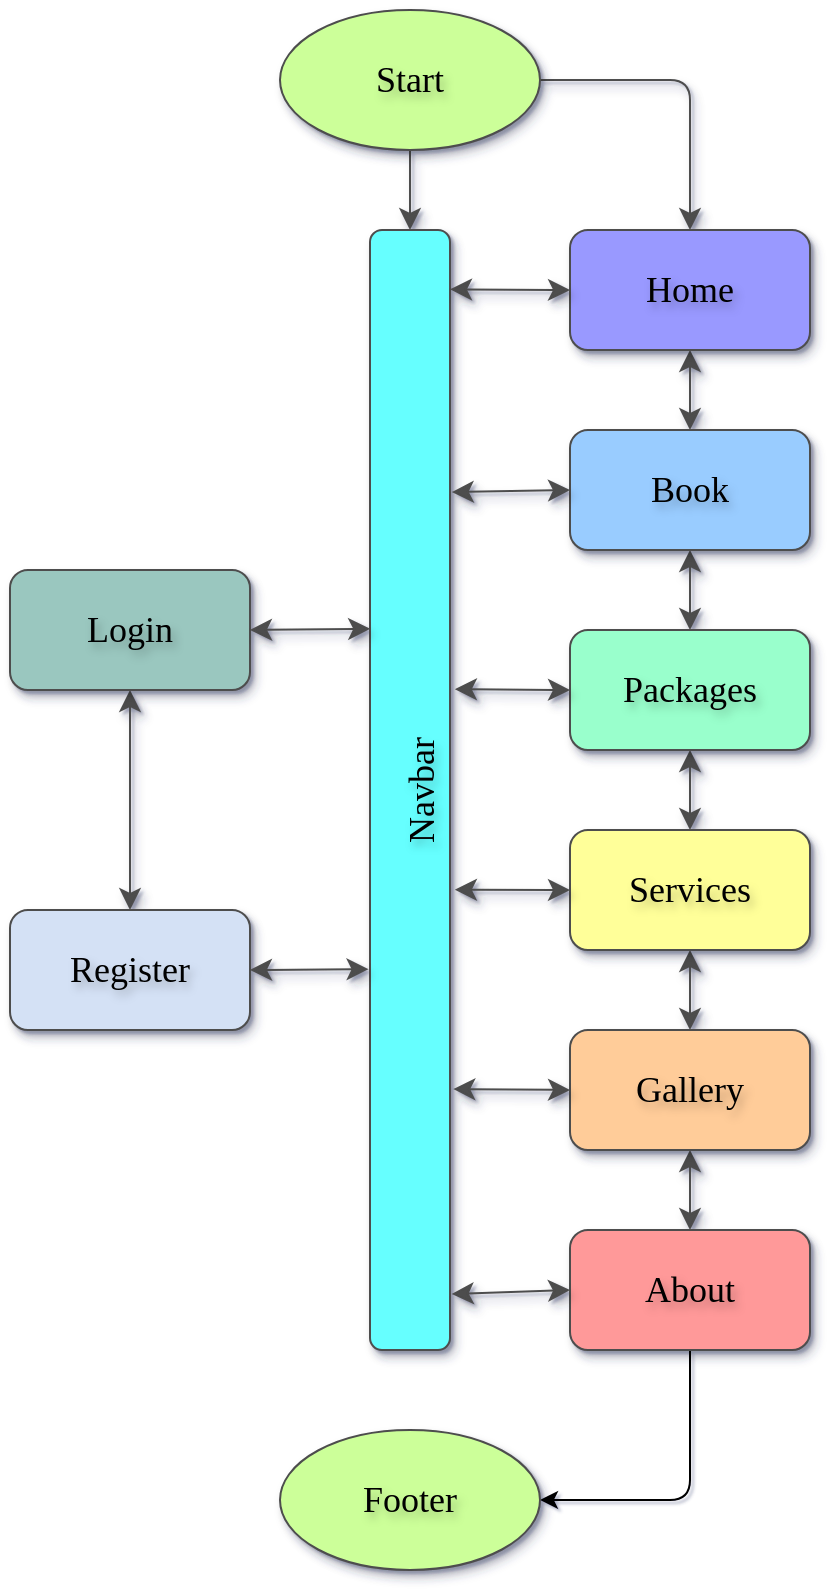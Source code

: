 <mxfile version="24.8.4">
  <diagram name="Page-1" id="74e2e168-ea6b-b213-b513-2b3c1d86103e">
    <mxGraphModel dx="814" dy="916" grid="1" gridSize="10" guides="1" tooltips="1" connect="1" arrows="1" fold="1" page="1" pageScale="1" pageWidth="1169" pageHeight="827" background="none" math="0" shadow="1">
      <root>
        <mxCell id="0" />
        <mxCell id="1" parent="0" />
        <mxCell id="W9qh9YOXSkUgp7v1llih-50" style="edgeStyle=orthogonalEdgeStyle;rounded=1;orthogonalLoop=1;jettySize=auto;html=1;exitX=1;exitY=0.5;exitDx=0;exitDy=0;entryX=0.5;entryY=0;entryDx=0;entryDy=0;fontSize=18;startSize=8;endSize=8;labelBackgroundColor=none;strokeColor=#4D4D4D;fontColor=#000000;shadow=1;fontFamily=Verdana;labelBorderColor=none;textShadow=1;fontStyle=0;horizontal=1;" edge="1" parent="1" source="W9qh9YOXSkUgp7v1llih-42" target="W9qh9YOXSkUgp7v1llih-43">
          <mxGeometry relative="1" as="geometry" />
        </mxCell>
        <mxCell id="W9qh9YOXSkUgp7v1llih-67" style="edgeStyle=none;curved=1;rounded=1;orthogonalLoop=1;jettySize=auto;html=1;exitX=0.5;exitY=1;exitDx=0;exitDy=0;entryX=0.5;entryY=0;entryDx=0;entryDy=0;fontSize=18;startSize=8;endSize=8;labelBackgroundColor=none;strokeColor=#4D4D4D;fontColor=#000000;shadow=1;fontFamily=Verdana;labelBorderColor=none;textShadow=1;fontStyle=0;horizontal=1;" edge="1" parent="1" source="W9qh9YOXSkUgp7v1llih-42" target="W9qh9YOXSkUgp7v1llih-55">
          <mxGeometry relative="1" as="geometry" />
        </mxCell>
        <mxCell id="W9qh9YOXSkUgp7v1llih-42" value="Start" style="ellipse;html=1;labelBackgroundColor=none;fillColor=#CCFF99;strokeColor=#4D4D4D;fontColor=#000000;rounded=1;shadow=1;fontFamily=Verdana;fontSize=18;labelBorderColor=none;textShadow=1;whiteSpace=wrap;fontStyle=0;horizontal=1;labelPosition=center;verticalLabelPosition=middle;align=center;verticalAlign=middle;" vertex="1" parent="1">
          <mxGeometry x="275" y="10" width="130" height="70" as="geometry" />
        </mxCell>
        <mxCell id="W9qh9YOXSkUgp7v1llih-47" style="edgeStyle=none;curved=1;rounded=1;orthogonalLoop=1;jettySize=auto;html=1;exitX=0.5;exitY=1;exitDx=0;exitDy=0;entryX=0.5;entryY=0;entryDx=0;entryDy=0;fontSize=18;startSize=8;endSize=8;startArrow=classic;startFill=1;labelBackgroundColor=none;strokeColor=#4D4D4D;fontColor=#000000;shadow=1;fontFamily=Verdana;labelBorderColor=none;textShadow=1;fontStyle=0;horizontal=1;" edge="1" parent="1" source="W9qh9YOXSkUgp7v1llih-43" target="W9qh9YOXSkUgp7v1llih-44">
          <mxGeometry relative="1" as="geometry" />
        </mxCell>
        <mxCell id="W9qh9YOXSkUgp7v1llih-43" value="Home" style="rounded=1;html=1;labelBackgroundColor=none;fillColor=#9999FF;strokeColor=#4D4D4D;fontColor=#000000;shadow=1;fontFamily=Verdana;fontSize=18;labelBorderColor=none;textShadow=1;whiteSpace=wrap;fontStyle=0;horizontal=1;" vertex="1" parent="1">
          <mxGeometry x="420" y="120" width="120" height="60" as="geometry" />
        </mxCell>
        <mxCell id="W9qh9YOXSkUgp7v1llih-46" value="" style="edgeStyle=none;curved=1;rounded=1;orthogonalLoop=1;jettySize=auto;html=1;fontSize=18;startSize=8;endSize=8;startArrow=classic;startFill=1;labelBackgroundColor=none;strokeColor=#4D4D4D;fontColor=#000000;shadow=1;fontFamily=Verdana;labelBorderColor=none;textShadow=1;fontStyle=0;horizontal=1;" edge="1" parent="1" source="W9qh9YOXSkUgp7v1llih-44" target="W9qh9YOXSkUgp7v1llih-45">
          <mxGeometry relative="1" as="geometry" />
        </mxCell>
        <mxCell id="W9qh9YOXSkUgp7v1llih-44" value="Book" style="rounded=1;html=1;labelBackgroundColor=none;fillColor=#99CCFF;strokeColor=#4D4D4D;fontColor=#000000;shadow=1;fontFamily=Verdana;fontSize=18;labelBorderColor=none;textShadow=1;whiteSpace=wrap;fontStyle=0;horizontal=1;" vertex="1" parent="1">
          <mxGeometry x="420" y="220" width="120" height="60" as="geometry" />
        </mxCell>
        <mxCell id="W9qh9YOXSkUgp7v1llih-49" value="" style="edgeStyle=none;curved=1;rounded=1;orthogonalLoop=1;jettySize=auto;html=1;fontSize=18;startSize=8;endSize=8;startArrow=classic;startFill=1;labelBackgroundColor=none;strokeColor=#4D4D4D;fontColor=#000000;shadow=1;fontFamily=Verdana;labelBorderColor=none;textShadow=1;fontStyle=0;horizontal=1;" edge="1" parent="1" source="W9qh9YOXSkUgp7v1llih-45" target="W9qh9YOXSkUgp7v1llih-48">
          <mxGeometry relative="1" as="geometry" />
        </mxCell>
        <mxCell id="W9qh9YOXSkUgp7v1llih-45" value="Packages" style="html=1;rounded=1;labelBackgroundColor=none;fillColor=#99FFCC;strokeColor=#4D4D4D;fontColor=#000000;shadow=1;fontFamily=Verdana;fontSize=18;labelBorderColor=none;textShadow=1;whiteSpace=wrap;fontStyle=0;horizontal=1;" vertex="1" parent="1">
          <mxGeometry x="420" y="320" width="120" height="60" as="geometry" />
        </mxCell>
        <mxCell id="W9qh9YOXSkUgp7v1llih-52" value="" style="edgeStyle=none;curved=1;rounded=1;orthogonalLoop=1;jettySize=auto;html=1;fontSize=18;startSize=8;endSize=8;startArrow=classic;startFill=1;labelBackgroundColor=none;strokeColor=#4D4D4D;fontColor=#000000;shadow=1;fontFamily=Verdana;labelBorderColor=none;textShadow=1;fontStyle=0;horizontal=1;" edge="1" parent="1" source="W9qh9YOXSkUgp7v1llih-48" target="W9qh9YOXSkUgp7v1llih-51">
          <mxGeometry relative="1" as="geometry" />
        </mxCell>
        <mxCell id="W9qh9YOXSkUgp7v1llih-48" value="Services" style="html=1;rounded=1;labelBackgroundColor=none;fillColor=#FFFF99;strokeColor=#4D4D4D;fontColor=#000000;shadow=1;fontFamily=Verdana;fontSize=18;labelBorderColor=none;textShadow=1;whiteSpace=wrap;fontStyle=0;horizontal=1;" vertex="1" parent="1">
          <mxGeometry x="420" y="420" width="120" height="60" as="geometry" />
        </mxCell>
        <mxCell id="W9qh9YOXSkUgp7v1llih-54" value="" style="edgeStyle=none;curved=1;rounded=1;orthogonalLoop=1;jettySize=auto;html=1;fontSize=18;startSize=8;endSize=8;startArrow=classic;startFill=1;labelBackgroundColor=none;strokeColor=#4D4D4D;fontColor=#000000;shadow=1;fontFamily=Verdana;labelBorderColor=none;textShadow=1;fontStyle=0;horizontal=1;" edge="1" parent="1" source="W9qh9YOXSkUgp7v1llih-51" target="W9qh9YOXSkUgp7v1llih-53">
          <mxGeometry relative="1" as="geometry" />
        </mxCell>
        <mxCell id="W9qh9YOXSkUgp7v1llih-51" value="Gallery" style="html=1;rounded=1;labelBackgroundColor=none;fillColor=#FFCC99;strokeColor=#4D4D4D;fontColor=#000000;shadow=1;fontFamily=Verdana;fontSize=18;labelBorderColor=none;textShadow=1;whiteSpace=wrap;fontStyle=0;horizontal=1;" vertex="1" parent="1">
          <mxGeometry x="420" y="520" width="120" height="60" as="geometry" />
        </mxCell>
        <mxCell id="W9qh9YOXSkUgp7v1llih-76" style="edgeStyle=orthogonalEdgeStyle;rounded=1;orthogonalLoop=1;jettySize=auto;html=1;exitX=0.5;exitY=1;exitDx=0;exitDy=0;entryX=1;entryY=0.5;entryDx=0;entryDy=0;" edge="1" parent="1" source="W9qh9YOXSkUgp7v1llih-53" target="W9qh9YOXSkUgp7v1llih-75">
          <mxGeometry relative="1" as="geometry" />
        </mxCell>
        <mxCell id="W9qh9YOXSkUgp7v1llih-53" value="About" style="html=1;rounded=1;labelBackgroundColor=none;fillColor=#FF9999;strokeColor=#4D4D4D;fontColor=#000000;shadow=1;fontFamily=Verdana;fontSize=18;labelBorderColor=none;textShadow=1;whiteSpace=wrap;fontStyle=0;horizontal=1;" vertex="1" parent="1">
          <mxGeometry x="420" y="620" width="120" height="60" as="geometry" />
        </mxCell>
        <mxCell id="W9qh9YOXSkUgp7v1llih-55" value="&lt;br style=&quot;font-size: 18px;&quot;&gt;Navbar" style="rounded=1;html=1;labelBackgroundColor=none;fillColor=#66FFFF;strokeColor=#4D4D4D;fontColor=#000000;shadow=1;fontFamily=Verdana;fontSize=18;labelBorderColor=none;textShadow=1;whiteSpace=wrap;fontStyle=0;horizontal=0;verticalAlign=bottom;align=center;labelPosition=center;verticalLabelPosition=middle;" vertex="1" parent="1">
          <mxGeometry x="320" y="120" width="40" height="560" as="geometry" />
        </mxCell>
        <mxCell id="W9qh9YOXSkUgp7v1llih-56" style="edgeStyle=none;curved=1;rounded=1;orthogonalLoop=1;jettySize=auto;html=1;exitX=0;exitY=0.5;exitDx=0;exitDy=0;entryX=1;entryY=0.053;entryDx=0;entryDy=0;entryPerimeter=0;fontSize=18;startSize=8;endSize=8;endArrow=classic;endFill=1;startArrow=classic;startFill=1;labelBackgroundColor=none;strokeColor=#4D4D4D;fontColor=#000000;shadow=1;fontFamily=Verdana;labelBorderColor=none;textShadow=1;fontStyle=0;horizontal=1;" edge="1" parent="1" source="W9qh9YOXSkUgp7v1llih-43" target="W9qh9YOXSkUgp7v1llih-55">
          <mxGeometry relative="1" as="geometry" />
        </mxCell>
        <mxCell id="W9qh9YOXSkUgp7v1llih-57" style="edgeStyle=none;curved=1;rounded=1;orthogonalLoop=1;jettySize=auto;html=1;exitX=0;exitY=0.5;exitDx=0;exitDy=0;entryX=1.022;entryY=0.234;entryDx=0;entryDy=0;entryPerimeter=0;fontSize=18;startSize=8;endSize=8;startArrow=classic;startFill=1;labelBackgroundColor=none;strokeColor=#4D4D4D;fontColor=#000000;shadow=1;fontFamily=Verdana;labelBorderColor=none;textShadow=1;fontStyle=0;horizontal=1;" edge="1" parent="1" source="W9qh9YOXSkUgp7v1llih-44" target="W9qh9YOXSkUgp7v1llih-55">
          <mxGeometry relative="1" as="geometry" />
        </mxCell>
        <mxCell id="W9qh9YOXSkUgp7v1llih-58" style="edgeStyle=none;curved=1;rounded=1;orthogonalLoop=1;jettySize=auto;html=1;exitX=0;exitY=0.5;exitDx=0;exitDy=0;entryX=1.061;entryY=0.41;entryDx=0;entryDy=0;entryPerimeter=0;fontSize=18;startSize=8;endSize=8;startArrow=classic;startFill=1;labelBackgroundColor=none;strokeColor=#4D4D4D;fontColor=#000000;shadow=1;fontFamily=Verdana;labelBorderColor=none;textShadow=1;fontStyle=0;horizontal=1;" edge="1" parent="1" source="W9qh9YOXSkUgp7v1llih-45" target="W9qh9YOXSkUgp7v1llih-55">
          <mxGeometry relative="1" as="geometry" />
        </mxCell>
        <mxCell id="W9qh9YOXSkUgp7v1llih-59" style="edgeStyle=none;curved=1;rounded=1;orthogonalLoop=1;jettySize=auto;html=1;exitX=0;exitY=0.5;exitDx=0;exitDy=0;entryX=1.061;entryY=0.589;entryDx=0;entryDy=0;entryPerimeter=0;fontSize=18;startSize=8;endSize=8;startArrow=classic;startFill=1;labelBackgroundColor=none;strokeColor=#4D4D4D;fontColor=#000000;shadow=1;fontFamily=Verdana;labelBorderColor=none;textShadow=1;fontStyle=0;horizontal=1;" edge="1" parent="1" source="W9qh9YOXSkUgp7v1llih-48" target="W9qh9YOXSkUgp7v1llih-55">
          <mxGeometry relative="1" as="geometry" />
        </mxCell>
        <mxCell id="W9qh9YOXSkUgp7v1llih-60" style="edgeStyle=none;curved=1;rounded=1;orthogonalLoop=1;jettySize=auto;html=1;exitX=0;exitY=0.5;exitDx=0;exitDy=0;entryX=1.041;entryY=0.767;entryDx=0;entryDy=0;entryPerimeter=0;fontSize=18;startSize=8;endSize=8;startArrow=classic;startFill=1;labelBackgroundColor=none;strokeColor=#4D4D4D;fontColor=#000000;shadow=1;fontFamily=Verdana;labelBorderColor=none;textShadow=1;fontStyle=0;horizontal=1;" edge="1" parent="1" source="W9qh9YOXSkUgp7v1llih-51" target="W9qh9YOXSkUgp7v1llih-55">
          <mxGeometry relative="1" as="geometry" />
        </mxCell>
        <mxCell id="W9qh9YOXSkUgp7v1llih-61" style="edgeStyle=none;curved=1;rounded=1;orthogonalLoop=1;jettySize=auto;html=1;exitX=0;exitY=0.5;exitDx=0;exitDy=0;entryX=1.022;entryY=0.95;entryDx=0;entryDy=0;entryPerimeter=0;fontSize=18;startSize=8;endSize=8;startArrow=classic;startFill=1;labelBackgroundColor=none;strokeColor=#4D4D4D;fontColor=#000000;shadow=1;fontFamily=Verdana;labelBorderColor=none;textShadow=1;fontStyle=0;horizontal=1;" edge="1" parent="1" source="W9qh9YOXSkUgp7v1llih-53" target="W9qh9YOXSkUgp7v1llih-55">
          <mxGeometry relative="1" as="geometry" />
        </mxCell>
        <mxCell id="W9qh9YOXSkUgp7v1llih-64" value="" style="edgeStyle=none;curved=1;rounded=1;orthogonalLoop=1;jettySize=auto;html=1;fontSize=18;startSize=8;endSize=8;startArrow=classic;startFill=1;labelBackgroundColor=none;strokeColor=#4D4D4D;fontColor=#000000;shadow=1;fontFamily=Verdana;labelBorderColor=none;textShadow=1;fontStyle=0;horizontal=1;" edge="1" parent="1" source="W9qh9YOXSkUgp7v1llih-62" target="W9qh9YOXSkUgp7v1llih-63">
          <mxGeometry relative="1" as="geometry" />
        </mxCell>
        <mxCell id="W9qh9YOXSkUgp7v1llih-62" value="Login" style="rounded=1;html=1;labelBackgroundColor=none;fillColor=#9AC7BF;strokeColor=#4D4D4D;fontColor=#000000;shadow=1;fontFamily=Verdana;fontSize=18;labelBorderColor=none;textShadow=1;whiteSpace=wrap;fontStyle=0;horizontal=1;" vertex="1" parent="1">
          <mxGeometry x="140" y="290" width="120" height="60" as="geometry" />
        </mxCell>
        <mxCell id="W9qh9YOXSkUgp7v1llih-63" value="Register" style="html=1;rounded=1;labelBackgroundColor=none;fillColor=#D4E1F5;strokeColor=#4D4D4D;fontColor=#000000;shadow=1;fontFamily=Verdana;fontSize=18;labelBorderColor=none;textShadow=1;whiteSpace=wrap;fontStyle=0;horizontal=1;" vertex="1" parent="1">
          <mxGeometry x="140" y="460" width="120" height="60" as="geometry" />
        </mxCell>
        <mxCell id="W9qh9YOXSkUgp7v1llih-65" style="edgeStyle=none;curved=1;rounded=1;orthogonalLoop=1;jettySize=auto;html=1;exitX=1;exitY=0.5;exitDx=0;exitDy=0;entryX=0.002;entryY=0.356;entryDx=0;entryDy=0;entryPerimeter=0;fontSize=18;startSize=8;endSize=8;startArrow=classic;startFill=1;labelBackgroundColor=none;strokeColor=#4D4D4D;fontColor=#000000;shadow=1;fontFamily=Verdana;labelBorderColor=none;textShadow=1;fontStyle=0;horizontal=1;" edge="1" parent="1" source="W9qh9YOXSkUgp7v1llih-62" target="W9qh9YOXSkUgp7v1llih-55">
          <mxGeometry relative="1" as="geometry" />
        </mxCell>
        <mxCell id="W9qh9YOXSkUgp7v1llih-66" style="edgeStyle=none;curved=1;rounded=1;orthogonalLoop=1;jettySize=auto;html=1;exitX=1;exitY=0.5;exitDx=0;exitDy=0;entryX=-0.018;entryY=0.66;entryDx=0;entryDy=0;entryPerimeter=0;fontSize=18;startSize=8;endSize=8;startArrow=classic;startFill=1;labelBackgroundColor=none;strokeColor=#4D4D4D;fontColor=#000000;shadow=1;fontFamily=Verdana;labelBorderColor=none;textShadow=1;fontStyle=0;horizontal=1;" edge="1" parent="1" source="W9qh9YOXSkUgp7v1llih-63" target="W9qh9YOXSkUgp7v1llih-55">
          <mxGeometry relative="1" as="geometry" />
        </mxCell>
        <mxCell id="W9qh9YOXSkUgp7v1llih-75" value="Footer" style="ellipse;html=1;labelBackgroundColor=none;fillColor=#CCFF99;strokeColor=#4D4D4D;fontColor=#000000;rounded=1;shadow=1;fontFamily=Verdana;fontSize=18;labelBorderColor=none;textShadow=1;whiteSpace=wrap;fontStyle=0;horizontal=1;labelPosition=center;verticalLabelPosition=middle;align=center;verticalAlign=middle;" vertex="1" parent="1">
          <mxGeometry x="275" y="720" width="130" height="70" as="geometry" />
        </mxCell>
      </root>
    </mxGraphModel>
  </diagram>
</mxfile>
